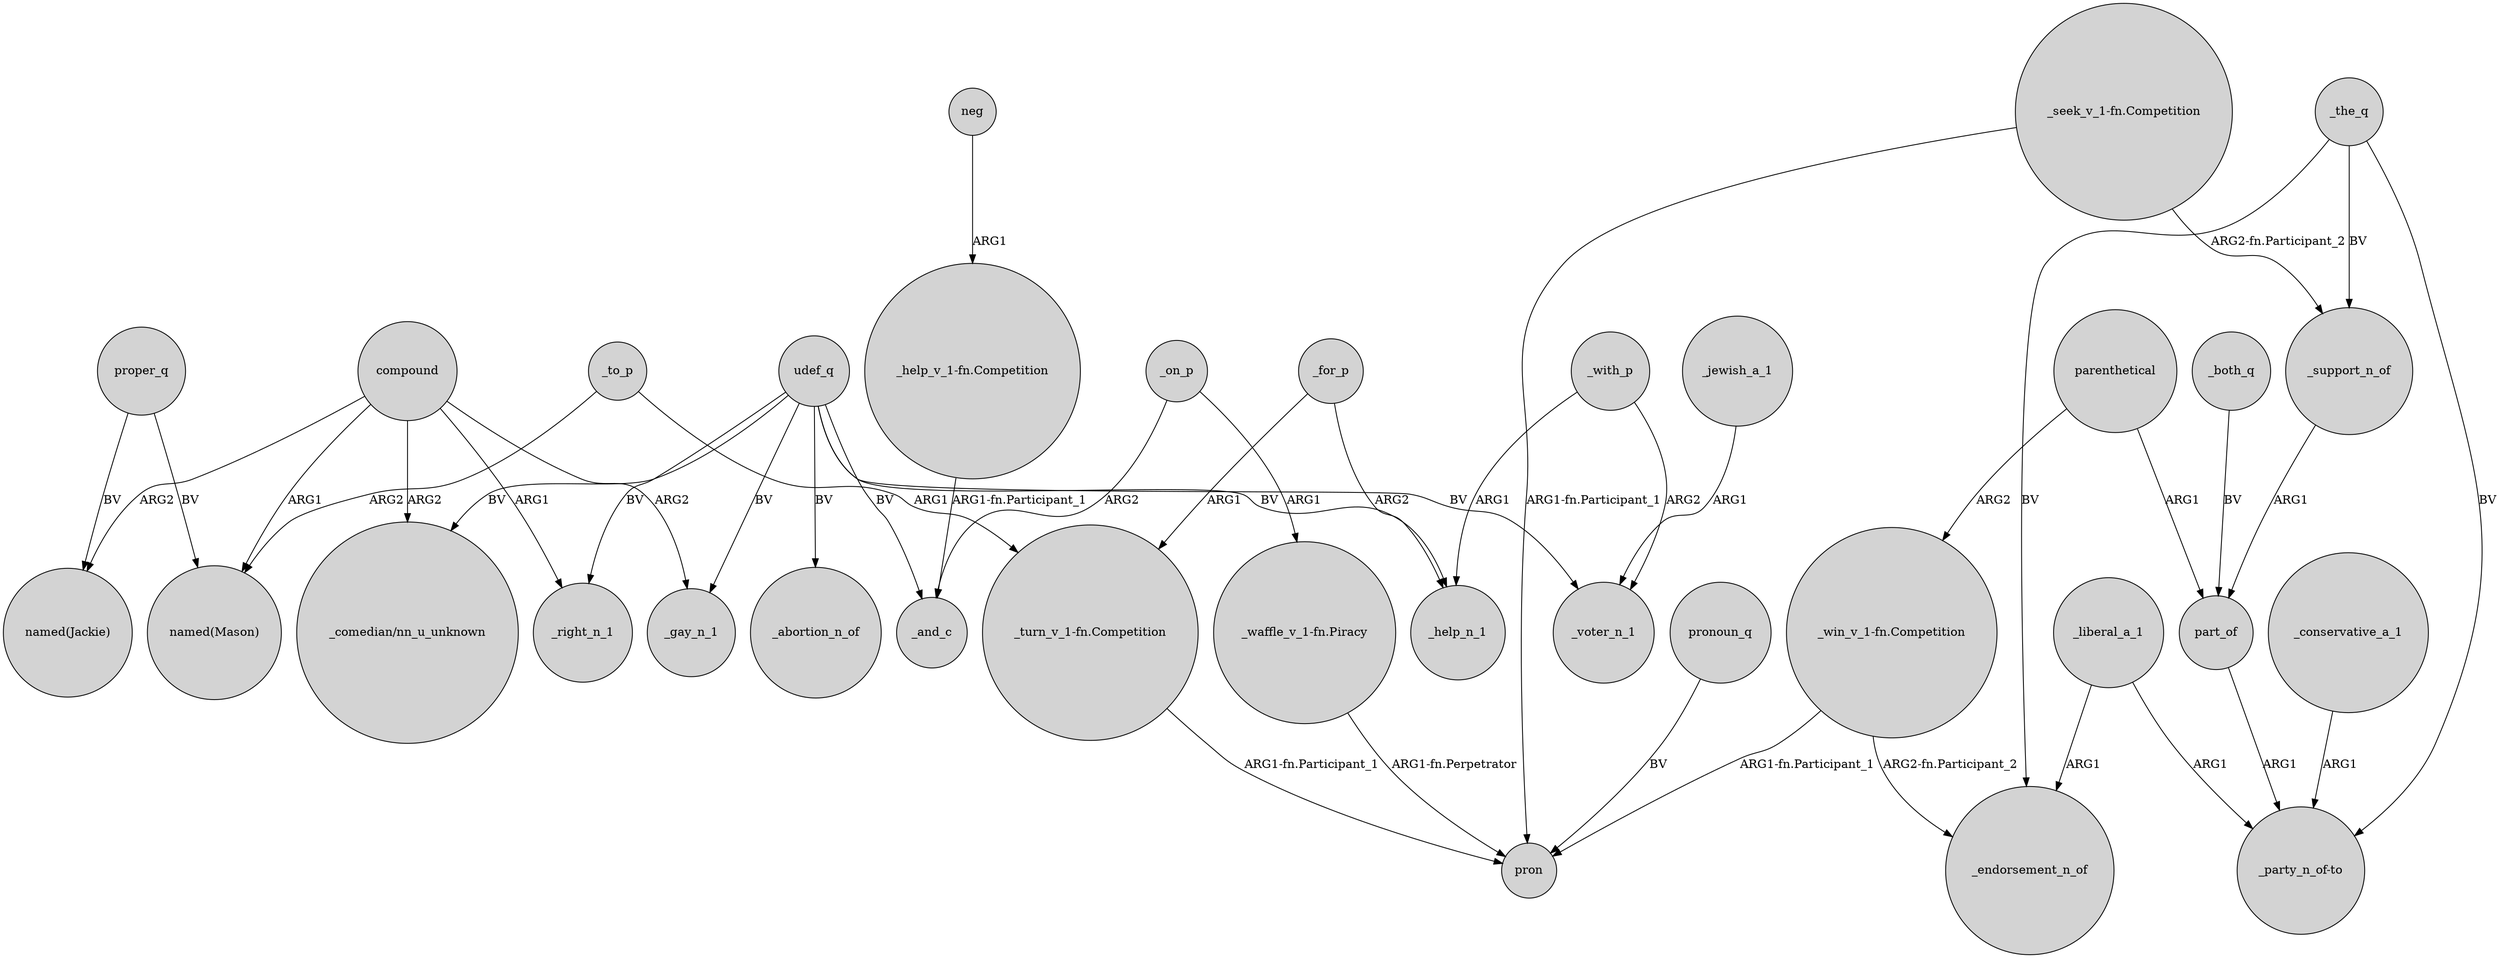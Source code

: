 digraph {
	node [shape=circle style=filled]
	compound -> "named(Jackie)" [label=ARG2]
	_conservative_a_1 -> "_party_n_of-to" [label=ARG1]
	_for_p -> _help_n_1 [label=ARG2]
	_with_p -> _help_n_1 [label=ARG1]
	"_waffle_v_1-fn.Piracy" -> pron [label="ARG1-fn.Perpetrator"]
	udef_q -> "_comedian/nn_u_unknown" [label=BV]
	_to_p -> "named(Mason)" [label=ARG2]
	proper_q -> "named(Mason)" [label=BV]
	compound -> _right_n_1 [label=ARG1]
	udef_q -> _voter_n_1 [label=BV]
	parenthetical -> "_win_v_1-fn.Competition" [label=ARG2]
	_liberal_a_1 -> _endorsement_n_of [label=ARG1]
	udef_q -> _help_n_1 [label=BV]
	compound -> _gay_n_1 [label=ARG2]
	"_turn_v_1-fn.Competition" -> pron [label="ARG1-fn.Participant_1"]
	_with_p -> _voter_n_1 [label=ARG2]
	udef_q -> _right_n_1 [label=BV]
	udef_q -> _and_c [label=BV]
	_liberal_a_1 -> "_party_n_of-to" [label=ARG1]
	_support_n_of -> part_of [label=ARG1]
	neg -> "_help_v_1-fn.Competition" [label=ARG1]
	"_win_v_1-fn.Competition" -> _endorsement_n_of [label="ARG2-fn.Participant_2"]
	udef_q -> _abortion_n_of [label=BV]
	pronoun_q -> pron [label=BV]
	"_seek_v_1-fn.Competition" -> pron [label="ARG1-fn.Participant_1"]
	"_win_v_1-fn.Competition" -> pron [label="ARG1-fn.Participant_1"]
	_both_q -> part_of [label=BV]
	"_help_v_1-fn.Competition" -> _and_c [label="ARG1-fn.Participant_1"]
	compound -> "named(Mason)" [label=ARG1]
	_on_p -> _and_c [label=ARG2]
	_the_q -> _support_n_of [label=BV]
	_on_p -> "_waffle_v_1-fn.Piracy" [label=ARG1]
	_the_q -> _endorsement_n_of [label=BV]
	_jewish_a_1 -> _voter_n_1 [label=ARG1]
	_the_q -> "_party_n_of-to" [label=BV]
	udef_q -> _gay_n_1 [label=BV]
	proper_q -> "named(Jackie)" [label=BV]
	_for_p -> "_turn_v_1-fn.Competition" [label=ARG1]
	_to_p -> "_turn_v_1-fn.Competition" [label=ARG1]
	part_of -> "_party_n_of-to" [label=ARG1]
	compound -> "_comedian/nn_u_unknown" [label=ARG2]
	parenthetical -> part_of [label=ARG1]
	"_seek_v_1-fn.Competition" -> _support_n_of [label="ARG2-fn.Participant_2"]
}
